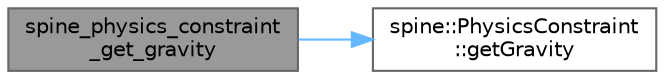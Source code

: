 digraph "spine_physics_constraint_get_gravity"
{
 // LATEX_PDF_SIZE
  bgcolor="transparent";
  edge [fontname=Helvetica,fontsize=10,labelfontname=Helvetica,labelfontsize=10];
  node [fontname=Helvetica,fontsize=10,shape=box,height=0.2,width=0.4];
  rankdir="LR";
  Node1 [id="Node000001",label="spine_physics_constraint\l_get_gravity",height=0.2,width=0.4,color="gray40", fillcolor="grey60", style="filled", fontcolor="black",tooltip=" "];
  Node1 -> Node2 [id="edge2_Node000001_Node000002",color="steelblue1",style="solid",tooltip=" "];
  Node2 [id="Node000002",label="spine::PhysicsConstraint\l::getGravity",height=0.2,width=0.4,color="grey40", fillcolor="white", style="filled",URL="$classspine_1_1_physics_constraint.html#a5b7bb65389a9da2489cf51f2c9a8f7e8",tooltip=" "];
}
